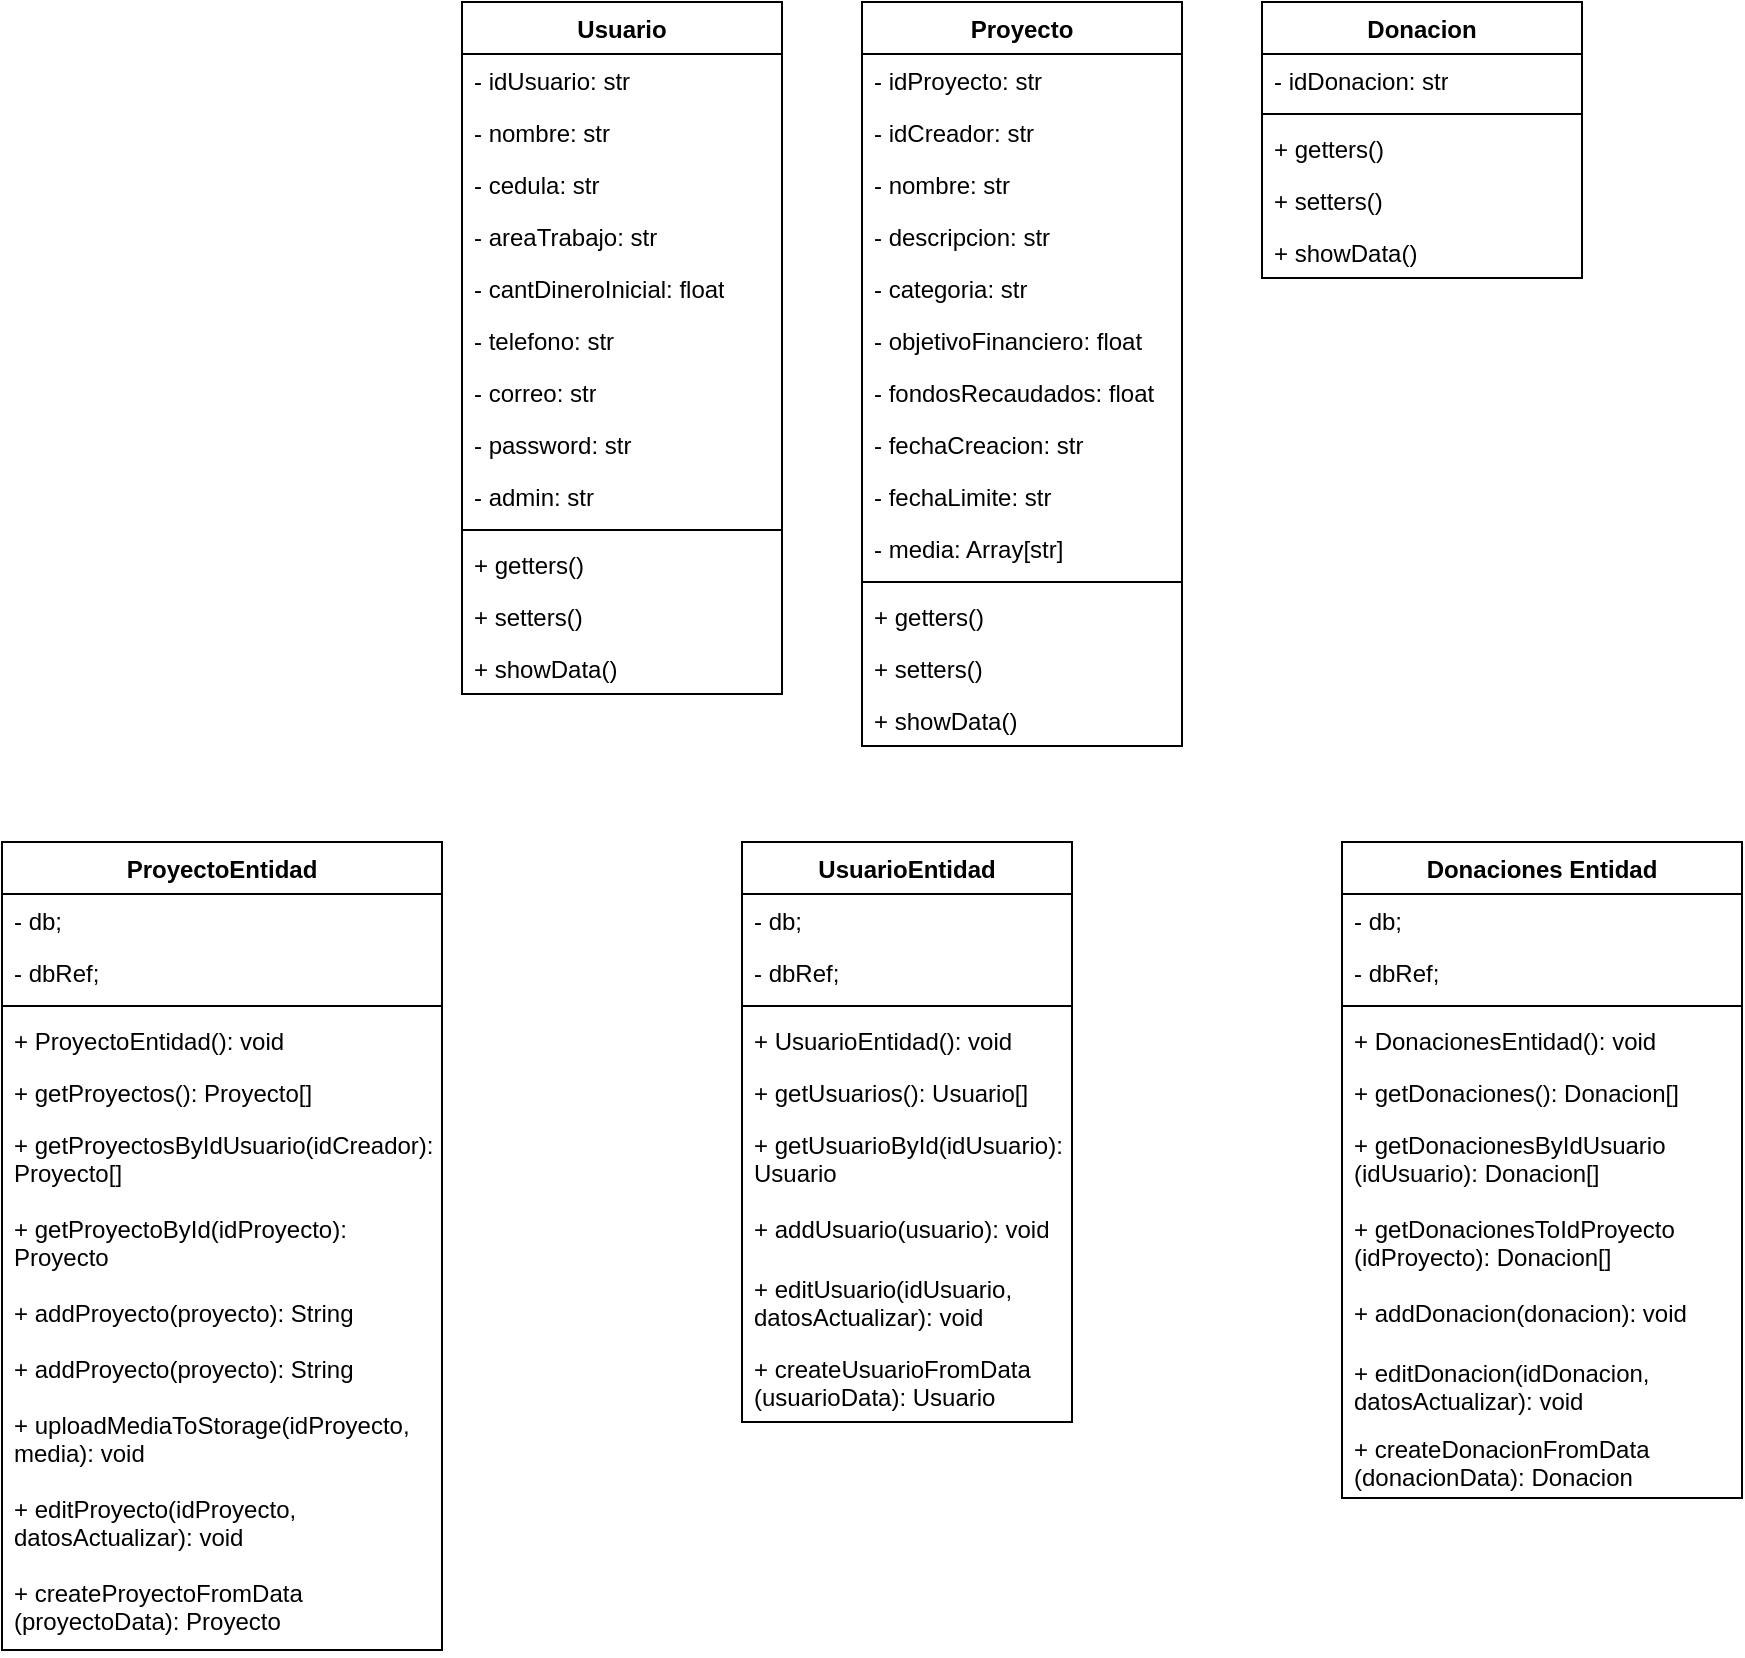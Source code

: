 <mxfile version="24.7.14">
  <diagram name="Página-1" id="HS6udY_lOFxUJa6-CRWq">
    <mxGraphModel dx="1008" dy="547" grid="1" gridSize="10" guides="1" tooltips="1" connect="1" arrows="1" fold="1" page="1" pageScale="1" pageWidth="1169" pageHeight="827" math="0" shadow="0">
      <root>
        <mxCell id="0" />
        <mxCell id="1" parent="0" />
        <mxCell id="MgPE77rhQjkVHFjTts4D-5" value="ProyectoEntidad" style="swimlane;fontStyle=1;align=center;verticalAlign=top;childLayout=stackLayout;horizontal=1;startSize=26;horizontalStack=0;resizeParent=1;resizeParentMax=0;resizeLast=0;collapsible=1;marginBottom=0;whiteSpace=wrap;html=1;" vertex="1" parent="1">
          <mxGeometry x="50" y="580" width="220" height="404" as="geometry" />
        </mxCell>
        <mxCell id="MgPE77rhQjkVHFjTts4D-17" value="- db;" style="text;strokeColor=none;fillColor=none;align=left;verticalAlign=top;spacingLeft=4;spacingRight=4;overflow=hidden;rotatable=0;points=[[0,0.5],[1,0.5]];portConstraint=eastwest;whiteSpace=wrap;html=1;" vertex="1" parent="MgPE77rhQjkVHFjTts4D-5">
          <mxGeometry y="26" width="220" height="26" as="geometry" />
        </mxCell>
        <mxCell id="MgPE77rhQjkVHFjTts4D-6" value="- dbRef;" style="text;strokeColor=none;fillColor=none;align=left;verticalAlign=top;spacingLeft=4;spacingRight=4;overflow=hidden;rotatable=0;points=[[0,0.5],[1,0.5]];portConstraint=eastwest;whiteSpace=wrap;html=1;" vertex="1" parent="MgPE77rhQjkVHFjTts4D-5">
          <mxGeometry y="52" width="220" height="26" as="geometry" />
        </mxCell>
        <mxCell id="MgPE77rhQjkVHFjTts4D-7" value="" style="line;strokeWidth=1;fillColor=none;align=left;verticalAlign=middle;spacingTop=-1;spacingLeft=3;spacingRight=3;rotatable=0;labelPosition=right;points=[];portConstraint=eastwest;strokeColor=inherit;" vertex="1" parent="MgPE77rhQjkVHFjTts4D-5">
          <mxGeometry y="78" width="220" height="8" as="geometry" />
        </mxCell>
        <mxCell id="MgPE77rhQjkVHFjTts4D-8" value="+ ProyectoEntidad(): void" style="text;strokeColor=none;fillColor=none;align=left;verticalAlign=top;spacingLeft=4;spacingRight=4;overflow=hidden;rotatable=0;points=[[0,0.5],[1,0.5]];portConstraint=eastwest;whiteSpace=wrap;html=1;" vertex="1" parent="MgPE77rhQjkVHFjTts4D-5">
          <mxGeometry y="86" width="220" height="26" as="geometry" />
        </mxCell>
        <mxCell id="MgPE77rhQjkVHFjTts4D-29" value="+ getProyectos(): Proyecto[]" style="text;strokeColor=none;fillColor=none;align=left;verticalAlign=top;spacingLeft=4;spacingRight=4;overflow=hidden;rotatable=0;points=[[0,0.5],[1,0.5]];portConstraint=eastwest;whiteSpace=wrap;html=1;" vertex="1" parent="MgPE77rhQjkVHFjTts4D-5">
          <mxGeometry y="112" width="220" height="26" as="geometry" />
        </mxCell>
        <mxCell id="MgPE77rhQjkVHFjTts4D-30" value="+ getProyectosByIdUsuario(idCreador): Proyecto[]" style="text;strokeColor=none;fillColor=none;align=left;verticalAlign=top;spacingLeft=4;spacingRight=4;overflow=hidden;rotatable=0;points=[[0,0.5],[1,0.5]];portConstraint=eastwest;whiteSpace=wrap;html=1;" vertex="1" parent="MgPE77rhQjkVHFjTts4D-5">
          <mxGeometry y="138" width="220" height="42" as="geometry" />
        </mxCell>
        <mxCell id="MgPE77rhQjkVHFjTts4D-28" value="+ getProyectoById(idProyecto): Proyecto" style="text;strokeColor=none;fillColor=none;align=left;verticalAlign=top;spacingLeft=4;spacingRight=4;overflow=hidden;rotatable=0;points=[[0,0.5],[1,0.5]];portConstraint=eastwest;whiteSpace=wrap;html=1;" vertex="1" parent="MgPE77rhQjkVHFjTts4D-5">
          <mxGeometry y="180" width="220" height="42" as="geometry" />
        </mxCell>
        <mxCell id="MgPE77rhQjkVHFjTts4D-32" value="+ addProyecto(proyecto): String" style="text;strokeColor=none;fillColor=none;align=left;verticalAlign=top;spacingLeft=4;spacingRight=4;overflow=hidden;rotatable=0;points=[[0,0.5],[1,0.5]];portConstraint=eastwest;whiteSpace=wrap;html=1;" vertex="1" parent="MgPE77rhQjkVHFjTts4D-5">
          <mxGeometry y="222" width="220" height="28" as="geometry" />
        </mxCell>
        <mxCell id="MgPE77rhQjkVHFjTts4D-31" value="+ addProyecto(proyecto): String" style="text;strokeColor=none;fillColor=none;align=left;verticalAlign=top;spacingLeft=4;spacingRight=4;overflow=hidden;rotatable=0;points=[[0,0.5],[1,0.5]];portConstraint=eastwest;whiteSpace=wrap;html=1;" vertex="1" parent="MgPE77rhQjkVHFjTts4D-5">
          <mxGeometry y="250" width="220" height="28" as="geometry" />
        </mxCell>
        <mxCell id="MgPE77rhQjkVHFjTts4D-33" value="+ uploadMediaToStorage(idProyecto, media): void" style="text;strokeColor=none;fillColor=none;align=left;verticalAlign=top;spacingLeft=4;spacingRight=4;overflow=hidden;rotatable=0;points=[[0,0.5],[1,0.5]];portConstraint=eastwest;whiteSpace=wrap;html=1;" vertex="1" parent="MgPE77rhQjkVHFjTts4D-5">
          <mxGeometry y="278" width="220" height="42" as="geometry" />
        </mxCell>
        <mxCell id="MgPE77rhQjkVHFjTts4D-34" value="+ editProyecto(idProyecto, datosActualizar): void" style="text;strokeColor=none;fillColor=none;align=left;verticalAlign=top;spacingLeft=4;spacingRight=4;overflow=hidden;rotatable=0;points=[[0,0.5],[1,0.5]];portConstraint=eastwest;whiteSpace=wrap;html=1;" vertex="1" parent="MgPE77rhQjkVHFjTts4D-5">
          <mxGeometry y="320" width="220" height="42" as="geometry" />
        </mxCell>
        <mxCell id="MgPE77rhQjkVHFjTts4D-35" value="+ createProyectoFromData (proyectoData): Proyecto" style="text;strokeColor=none;fillColor=none;align=left;verticalAlign=top;spacingLeft=4;spacingRight=4;overflow=hidden;rotatable=0;points=[[0,0.5],[1,0.5]];portConstraint=eastwest;whiteSpace=wrap;html=1;" vertex="1" parent="MgPE77rhQjkVHFjTts4D-5">
          <mxGeometry y="362" width="220" height="42" as="geometry" />
        </mxCell>
        <mxCell id="MgPE77rhQjkVHFjTts4D-18" value="UsuarioEntidad" style="swimlane;fontStyle=1;align=center;verticalAlign=top;childLayout=stackLayout;horizontal=1;startSize=26;horizontalStack=0;resizeParent=1;resizeParentMax=0;resizeLast=0;collapsible=1;marginBottom=0;whiteSpace=wrap;html=1;" vertex="1" parent="1">
          <mxGeometry x="420" y="580" width="165" height="290" as="geometry" />
        </mxCell>
        <mxCell id="MgPE77rhQjkVHFjTts4D-19" value="- db;" style="text;strokeColor=none;fillColor=none;align=left;verticalAlign=top;spacingLeft=4;spacingRight=4;overflow=hidden;rotatable=0;points=[[0,0.5],[1,0.5]];portConstraint=eastwest;whiteSpace=wrap;html=1;" vertex="1" parent="MgPE77rhQjkVHFjTts4D-18">
          <mxGeometry y="26" width="165" height="26" as="geometry" />
        </mxCell>
        <mxCell id="MgPE77rhQjkVHFjTts4D-20" value="- dbRef;" style="text;strokeColor=none;fillColor=none;align=left;verticalAlign=top;spacingLeft=4;spacingRight=4;overflow=hidden;rotatable=0;points=[[0,0.5],[1,0.5]];portConstraint=eastwest;whiteSpace=wrap;html=1;" vertex="1" parent="MgPE77rhQjkVHFjTts4D-18">
          <mxGeometry y="52" width="165" height="26" as="geometry" />
        </mxCell>
        <mxCell id="MgPE77rhQjkVHFjTts4D-21" value="" style="line;strokeWidth=1;fillColor=none;align=left;verticalAlign=middle;spacingTop=-1;spacingLeft=3;spacingRight=3;rotatable=0;labelPosition=right;points=[];portConstraint=eastwest;strokeColor=inherit;" vertex="1" parent="MgPE77rhQjkVHFjTts4D-18">
          <mxGeometry y="78" width="165" height="8" as="geometry" />
        </mxCell>
        <mxCell id="MgPE77rhQjkVHFjTts4D-36" value="+ UsuarioEntidad(): void" style="text;strokeColor=none;fillColor=none;align=left;verticalAlign=top;spacingLeft=4;spacingRight=4;overflow=hidden;rotatable=0;points=[[0,0.5],[1,0.5]];portConstraint=eastwest;whiteSpace=wrap;html=1;" vertex="1" parent="MgPE77rhQjkVHFjTts4D-18">
          <mxGeometry y="86" width="165" height="26" as="geometry" />
        </mxCell>
        <mxCell id="MgPE77rhQjkVHFjTts4D-22" value="+ getUsuarios(): Usuario[]" style="text;strokeColor=none;fillColor=none;align=left;verticalAlign=top;spacingLeft=4;spacingRight=4;overflow=hidden;rotatable=0;points=[[0,0.5],[1,0.5]];portConstraint=eastwest;whiteSpace=wrap;html=1;" vertex="1" parent="MgPE77rhQjkVHFjTts4D-18">
          <mxGeometry y="112" width="165" height="26" as="geometry" />
        </mxCell>
        <mxCell id="MgPE77rhQjkVHFjTts4D-38" value="+ getUsuarioById(idUsuario): Usuario" style="text;strokeColor=none;fillColor=none;align=left;verticalAlign=top;spacingLeft=4;spacingRight=4;overflow=hidden;rotatable=0;points=[[0,0.5],[1,0.5]];portConstraint=eastwest;whiteSpace=wrap;html=1;" vertex="1" parent="MgPE77rhQjkVHFjTts4D-18">
          <mxGeometry y="138" width="165" height="42" as="geometry" />
        </mxCell>
        <mxCell id="MgPE77rhQjkVHFjTts4D-39" value="+ addUsuario(usuario): void" style="text;strokeColor=none;fillColor=none;align=left;verticalAlign=top;spacingLeft=4;spacingRight=4;overflow=hidden;rotatable=0;points=[[0,0.5],[1,0.5]];portConstraint=eastwest;whiteSpace=wrap;html=1;" vertex="1" parent="MgPE77rhQjkVHFjTts4D-18">
          <mxGeometry y="180" width="165" height="30" as="geometry" />
        </mxCell>
        <mxCell id="MgPE77rhQjkVHFjTts4D-40" value="+ editUsuario(idUsuario, datosActualizar): void" style="text;strokeColor=none;fillColor=none;align=left;verticalAlign=top;spacingLeft=4;spacingRight=4;overflow=hidden;rotatable=0;points=[[0,0.5],[1,0.5]];portConstraint=eastwest;whiteSpace=wrap;html=1;" vertex="1" parent="MgPE77rhQjkVHFjTts4D-18">
          <mxGeometry y="210" width="165" height="40" as="geometry" />
        </mxCell>
        <mxCell id="MgPE77rhQjkVHFjTts4D-37" value="+ createUsuarioFromData (usuarioData): Usuario" style="text;strokeColor=none;fillColor=none;align=left;verticalAlign=top;spacingLeft=4;spacingRight=4;overflow=hidden;rotatable=0;points=[[0,0.5],[1,0.5]];portConstraint=eastwest;whiteSpace=wrap;html=1;" vertex="1" parent="MgPE77rhQjkVHFjTts4D-18">
          <mxGeometry y="250" width="165" height="40" as="geometry" />
        </mxCell>
        <mxCell id="MgPE77rhQjkVHFjTts4D-23" value="Donaciones Entidad" style="swimlane;fontStyle=1;align=center;verticalAlign=top;childLayout=stackLayout;horizontal=1;startSize=26;horizontalStack=0;resizeParent=1;resizeParentMax=0;resizeLast=0;collapsible=1;marginBottom=0;whiteSpace=wrap;html=1;" vertex="1" parent="1">
          <mxGeometry x="720" y="580" width="200" height="328" as="geometry" />
        </mxCell>
        <mxCell id="MgPE77rhQjkVHFjTts4D-24" value="- db;" style="text;strokeColor=none;fillColor=none;align=left;verticalAlign=top;spacingLeft=4;spacingRight=4;overflow=hidden;rotatable=0;points=[[0,0.5],[1,0.5]];portConstraint=eastwest;whiteSpace=wrap;html=1;" vertex="1" parent="MgPE77rhQjkVHFjTts4D-23">
          <mxGeometry y="26" width="200" height="26" as="geometry" />
        </mxCell>
        <mxCell id="MgPE77rhQjkVHFjTts4D-25" value="- dbRef;" style="text;strokeColor=none;fillColor=none;align=left;verticalAlign=top;spacingLeft=4;spacingRight=4;overflow=hidden;rotatable=0;points=[[0,0.5],[1,0.5]];portConstraint=eastwest;whiteSpace=wrap;html=1;" vertex="1" parent="MgPE77rhQjkVHFjTts4D-23">
          <mxGeometry y="52" width="200" height="26" as="geometry" />
        </mxCell>
        <mxCell id="MgPE77rhQjkVHFjTts4D-26" value="" style="line;strokeWidth=1;fillColor=none;align=left;verticalAlign=middle;spacingTop=-1;spacingLeft=3;spacingRight=3;rotatable=0;labelPosition=right;points=[];portConstraint=eastwest;strokeColor=inherit;" vertex="1" parent="MgPE77rhQjkVHFjTts4D-23">
          <mxGeometry y="78" width="200" height="8" as="geometry" />
        </mxCell>
        <mxCell id="MgPE77rhQjkVHFjTts4D-27" value="+ DonacionesEntidad(): void" style="text;strokeColor=none;fillColor=none;align=left;verticalAlign=top;spacingLeft=4;spacingRight=4;overflow=hidden;rotatable=0;points=[[0,0.5],[1,0.5]];portConstraint=eastwest;whiteSpace=wrap;html=1;" vertex="1" parent="MgPE77rhQjkVHFjTts4D-23">
          <mxGeometry y="86" width="200" height="26" as="geometry" />
        </mxCell>
        <mxCell id="MgPE77rhQjkVHFjTts4D-42" value="+ getDonaciones(): Donacion[]" style="text;strokeColor=none;fillColor=none;align=left;verticalAlign=top;spacingLeft=4;spacingRight=4;overflow=hidden;rotatable=0;points=[[0,0.5],[1,0.5]];portConstraint=eastwest;whiteSpace=wrap;html=1;" vertex="1" parent="MgPE77rhQjkVHFjTts4D-23">
          <mxGeometry y="112" width="200" height="26" as="geometry" />
        </mxCell>
        <mxCell id="MgPE77rhQjkVHFjTts4D-41" value="+ getDonacionesByIdUsuario (idUsuario): Donacion[]" style="text;strokeColor=none;fillColor=none;align=left;verticalAlign=top;spacingLeft=4;spacingRight=4;overflow=hidden;rotatable=0;points=[[0,0.5],[1,0.5]];portConstraint=eastwest;whiteSpace=wrap;html=1;" vertex="1" parent="MgPE77rhQjkVHFjTts4D-23">
          <mxGeometry y="138" width="200" height="42" as="geometry" />
        </mxCell>
        <mxCell id="MgPE77rhQjkVHFjTts4D-43" value="+ getDonacionesToIdProyecto (idProyecto): Donacion[]" style="text;strokeColor=none;fillColor=none;align=left;verticalAlign=top;spacingLeft=4;spacingRight=4;overflow=hidden;rotatable=0;points=[[0,0.5],[1,0.5]];portConstraint=eastwest;whiteSpace=wrap;html=1;" vertex="1" parent="MgPE77rhQjkVHFjTts4D-23">
          <mxGeometry y="180" width="200" height="42" as="geometry" />
        </mxCell>
        <mxCell id="MgPE77rhQjkVHFjTts4D-44" value="+ addDonacion(donacion): void" style="text;strokeColor=none;fillColor=none;align=left;verticalAlign=top;spacingLeft=4;spacingRight=4;overflow=hidden;rotatable=0;points=[[0,0.5],[1,0.5]];portConstraint=eastwest;whiteSpace=wrap;html=1;" vertex="1" parent="MgPE77rhQjkVHFjTts4D-23">
          <mxGeometry y="222" width="200" height="30" as="geometry" />
        </mxCell>
        <mxCell id="MgPE77rhQjkVHFjTts4D-45" value="+ editDonacion(idDonacion, datosActualizar): void" style="text;strokeColor=none;fillColor=none;align=left;verticalAlign=top;spacingLeft=4;spacingRight=4;overflow=hidden;rotatable=0;points=[[0,0.5],[1,0.5]];portConstraint=eastwest;whiteSpace=wrap;html=1;" vertex="1" parent="MgPE77rhQjkVHFjTts4D-23">
          <mxGeometry y="252" width="200" height="38" as="geometry" />
        </mxCell>
        <mxCell id="MgPE77rhQjkVHFjTts4D-46" value="+ createDonacionFromData (donacionData): Donacion" style="text;strokeColor=none;fillColor=none;align=left;verticalAlign=top;spacingLeft=4;spacingRight=4;overflow=hidden;rotatable=0;points=[[0,0.5],[1,0.5]];portConstraint=eastwest;whiteSpace=wrap;html=1;" vertex="1" parent="MgPE77rhQjkVHFjTts4D-23">
          <mxGeometry y="290" width="200" height="38" as="geometry" />
        </mxCell>
        <mxCell id="MgPE77rhQjkVHFjTts4D-47" value="Usuario" style="swimlane;fontStyle=1;align=center;verticalAlign=top;childLayout=stackLayout;horizontal=1;startSize=26;horizontalStack=0;resizeParent=1;resizeParentMax=0;resizeLast=0;collapsible=1;marginBottom=0;whiteSpace=wrap;html=1;" vertex="1" parent="1">
          <mxGeometry x="280" y="160" width="160" height="346" as="geometry" />
        </mxCell>
        <mxCell id="MgPE77rhQjkVHFjTts4D-75" value="- idUsuario: str" style="text;strokeColor=none;fillColor=none;align=left;verticalAlign=top;spacingLeft=4;spacingRight=4;overflow=hidden;rotatable=0;points=[[0,0.5],[1,0.5]];portConstraint=eastwest;whiteSpace=wrap;html=1;" vertex="1" parent="MgPE77rhQjkVHFjTts4D-47">
          <mxGeometry y="26" width="160" height="26" as="geometry" />
        </mxCell>
        <mxCell id="MgPE77rhQjkVHFjTts4D-76" value="- nombre: str" style="text;strokeColor=none;fillColor=none;align=left;verticalAlign=top;spacingLeft=4;spacingRight=4;overflow=hidden;rotatable=0;points=[[0,0.5],[1,0.5]];portConstraint=eastwest;whiteSpace=wrap;html=1;" vertex="1" parent="MgPE77rhQjkVHFjTts4D-47">
          <mxGeometry y="52" width="160" height="26" as="geometry" />
        </mxCell>
        <mxCell id="MgPE77rhQjkVHFjTts4D-77" value="- cedula: str" style="text;strokeColor=none;fillColor=none;align=left;verticalAlign=top;spacingLeft=4;spacingRight=4;overflow=hidden;rotatable=0;points=[[0,0.5],[1,0.5]];portConstraint=eastwest;whiteSpace=wrap;html=1;" vertex="1" parent="MgPE77rhQjkVHFjTts4D-47">
          <mxGeometry y="78" width="160" height="26" as="geometry" />
        </mxCell>
        <mxCell id="MgPE77rhQjkVHFjTts4D-78" value="- areaTrabajo: str" style="text;strokeColor=none;fillColor=none;align=left;verticalAlign=top;spacingLeft=4;spacingRight=4;overflow=hidden;rotatable=0;points=[[0,0.5],[1,0.5]];portConstraint=eastwest;whiteSpace=wrap;html=1;" vertex="1" parent="MgPE77rhQjkVHFjTts4D-47">
          <mxGeometry y="104" width="160" height="26" as="geometry" />
        </mxCell>
        <mxCell id="MgPE77rhQjkVHFjTts4D-79" value="- cantDineroInicial: float" style="text;strokeColor=none;fillColor=none;align=left;verticalAlign=top;spacingLeft=4;spacingRight=4;overflow=hidden;rotatable=0;points=[[0,0.5],[1,0.5]];portConstraint=eastwest;whiteSpace=wrap;html=1;" vertex="1" parent="MgPE77rhQjkVHFjTts4D-47">
          <mxGeometry y="130" width="160" height="26" as="geometry" />
        </mxCell>
        <mxCell id="MgPE77rhQjkVHFjTts4D-80" value="- telefono: str" style="text;strokeColor=none;fillColor=none;align=left;verticalAlign=top;spacingLeft=4;spacingRight=4;overflow=hidden;rotatable=0;points=[[0,0.5],[1,0.5]];portConstraint=eastwest;whiteSpace=wrap;html=1;" vertex="1" parent="MgPE77rhQjkVHFjTts4D-47">
          <mxGeometry y="156" width="160" height="26" as="geometry" />
        </mxCell>
        <mxCell id="MgPE77rhQjkVHFjTts4D-81" value="- correo: str" style="text;strokeColor=none;fillColor=none;align=left;verticalAlign=top;spacingLeft=4;spacingRight=4;overflow=hidden;rotatable=0;points=[[0,0.5],[1,0.5]];portConstraint=eastwest;whiteSpace=wrap;html=1;" vertex="1" parent="MgPE77rhQjkVHFjTts4D-47">
          <mxGeometry y="182" width="160" height="26" as="geometry" />
        </mxCell>
        <mxCell id="MgPE77rhQjkVHFjTts4D-82" value="- password: str" style="text;strokeColor=none;fillColor=none;align=left;verticalAlign=top;spacingLeft=4;spacingRight=4;overflow=hidden;rotatable=0;points=[[0,0.5],[1,0.5]];portConstraint=eastwest;whiteSpace=wrap;html=1;" vertex="1" parent="MgPE77rhQjkVHFjTts4D-47">
          <mxGeometry y="208" width="160" height="26" as="geometry" />
        </mxCell>
        <mxCell id="MgPE77rhQjkVHFjTts4D-48" value="- admin: str" style="text;strokeColor=none;fillColor=none;align=left;verticalAlign=top;spacingLeft=4;spacingRight=4;overflow=hidden;rotatable=0;points=[[0,0.5],[1,0.5]];portConstraint=eastwest;whiteSpace=wrap;html=1;" vertex="1" parent="MgPE77rhQjkVHFjTts4D-47">
          <mxGeometry y="234" width="160" height="26" as="geometry" />
        </mxCell>
        <mxCell id="MgPE77rhQjkVHFjTts4D-49" value="" style="line;strokeWidth=1;fillColor=none;align=left;verticalAlign=middle;spacingTop=-1;spacingLeft=3;spacingRight=3;rotatable=0;labelPosition=right;points=[];portConstraint=eastwest;strokeColor=inherit;" vertex="1" parent="MgPE77rhQjkVHFjTts4D-47">
          <mxGeometry y="260" width="160" height="8" as="geometry" />
        </mxCell>
        <mxCell id="MgPE77rhQjkVHFjTts4D-51" value="+ getters()" style="text;strokeColor=none;fillColor=none;align=left;verticalAlign=top;spacingLeft=4;spacingRight=4;overflow=hidden;rotatable=0;points=[[0,0.5],[1,0.5]];portConstraint=eastwest;whiteSpace=wrap;html=1;" vertex="1" parent="MgPE77rhQjkVHFjTts4D-47">
          <mxGeometry y="268" width="160" height="26" as="geometry" />
        </mxCell>
        <mxCell id="MgPE77rhQjkVHFjTts4D-52" value="+ setters()" style="text;strokeColor=none;fillColor=none;align=left;verticalAlign=top;spacingLeft=4;spacingRight=4;overflow=hidden;rotatable=0;points=[[0,0.5],[1,0.5]];portConstraint=eastwest;whiteSpace=wrap;html=1;" vertex="1" parent="MgPE77rhQjkVHFjTts4D-47">
          <mxGeometry y="294" width="160" height="26" as="geometry" />
        </mxCell>
        <mxCell id="MgPE77rhQjkVHFjTts4D-50" value="+ showData()" style="text;strokeColor=none;fillColor=none;align=left;verticalAlign=top;spacingLeft=4;spacingRight=4;overflow=hidden;rotatable=0;points=[[0,0.5],[1,0.5]];portConstraint=eastwest;whiteSpace=wrap;html=1;" vertex="1" parent="MgPE77rhQjkVHFjTts4D-47">
          <mxGeometry y="320" width="160" height="26" as="geometry" />
        </mxCell>
        <mxCell id="MgPE77rhQjkVHFjTts4D-53" value="Proyecto" style="swimlane;fontStyle=1;align=center;verticalAlign=top;childLayout=stackLayout;horizontal=1;startSize=26;horizontalStack=0;resizeParent=1;resizeParentMax=0;resizeLast=0;collapsible=1;marginBottom=0;whiteSpace=wrap;html=1;" vertex="1" parent="1">
          <mxGeometry x="480" y="160" width="160" height="372" as="geometry" />
        </mxCell>
        <mxCell id="MgPE77rhQjkVHFjTts4D-66" value="- idProyecto: str" style="text;strokeColor=none;fillColor=none;align=left;verticalAlign=top;spacingLeft=4;spacingRight=4;overflow=hidden;rotatable=0;points=[[0,0.5],[1,0.5]];portConstraint=eastwest;whiteSpace=wrap;html=1;" vertex="1" parent="MgPE77rhQjkVHFjTts4D-53">
          <mxGeometry y="26" width="160" height="26" as="geometry" />
        </mxCell>
        <mxCell id="MgPE77rhQjkVHFjTts4D-67" value="- idCreador: str" style="text;strokeColor=none;fillColor=none;align=left;verticalAlign=top;spacingLeft=4;spacingRight=4;overflow=hidden;rotatable=0;points=[[0,0.5],[1,0.5]];portConstraint=eastwest;whiteSpace=wrap;html=1;" vertex="1" parent="MgPE77rhQjkVHFjTts4D-53">
          <mxGeometry y="52" width="160" height="26" as="geometry" />
        </mxCell>
        <mxCell id="MgPE77rhQjkVHFjTts4D-68" value="- nombre: str" style="text;strokeColor=none;fillColor=none;align=left;verticalAlign=top;spacingLeft=4;spacingRight=4;overflow=hidden;rotatable=0;points=[[0,0.5],[1,0.5]];portConstraint=eastwest;whiteSpace=wrap;html=1;" vertex="1" parent="MgPE77rhQjkVHFjTts4D-53">
          <mxGeometry y="78" width="160" height="26" as="geometry" />
        </mxCell>
        <mxCell id="MgPE77rhQjkVHFjTts4D-69" value="- descripcion: str" style="text;strokeColor=none;fillColor=none;align=left;verticalAlign=top;spacingLeft=4;spacingRight=4;overflow=hidden;rotatable=0;points=[[0,0.5],[1,0.5]];portConstraint=eastwest;whiteSpace=wrap;html=1;" vertex="1" parent="MgPE77rhQjkVHFjTts4D-53">
          <mxGeometry y="104" width="160" height="26" as="geometry" />
        </mxCell>
        <mxCell id="MgPE77rhQjkVHFjTts4D-70" value="- categoria: str" style="text;strokeColor=none;fillColor=none;align=left;verticalAlign=top;spacingLeft=4;spacingRight=4;overflow=hidden;rotatable=0;points=[[0,0.5],[1,0.5]];portConstraint=eastwest;whiteSpace=wrap;html=1;" vertex="1" parent="MgPE77rhQjkVHFjTts4D-53">
          <mxGeometry y="130" width="160" height="26" as="geometry" />
        </mxCell>
        <mxCell id="MgPE77rhQjkVHFjTts4D-71" value="- objetivoFinanciero: float" style="text;strokeColor=none;fillColor=none;align=left;verticalAlign=top;spacingLeft=4;spacingRight=4;overflow=hidden;rotatable=0;points=[[0,0.5],[1,0.5]];portConstraint=eastwest;whiteSpace=wrap;html=1;" vertex="1" parent="MgPE77rhQjkVHFjTts4D-53">
          <mxGeometry y="156" width="160" height="26" as="geometry" />
        </mxCell>
        <mxCell id="MgPE77rhQjkVHFjTts4D-72" value="- fondosRecaudados: float" style="text;strokeColor=none;fillColor=none;align=left;verticalAlign=top;spacingLeft=4;spacingRight=4;overflow=hidden;rotatable=0;points=[[0,0.5],[1,0.5]];portConstraint=eastwest;whiteSpace=wrap;html=1;" vertex="1" parent="MgPE77rhQjkVHFjTts4D-53">
          <mxGeometry y="182" width="160" height="26" as="geometry" />
        </mxCell>
        <mxCell id="MgPE77rhQjkVHFjTts4D-73" value="- fechaCreacion: str" style="text;strokeColor=none;fillColor=none;align=left;verticalAlign=top;spacingLeft=4;spacingRight=4;overflow=hidden;rotatable=0;points=[[0,0.5],[1,0.5]];portConstraint=eastwest;whiteSpace=wrap;html=1;" vertex="1" parent="MgPE77rhQjkVHFjTts4D-53">
          <mxGeometry y="208" width="160" height="26" as="geometry" />
        </mxCell>
        <mxCell id="MgPE77rhQjkVHFjTts4D-74" value="- fechaLimite: str" style="text;strokeColor=none;fillColor=none;align=left;verticalAlign=top;spacingLeft=4;spacingRight=4;overflow=hidden;rotatable=0;points=[[0,0.5],[1,0.5]];portConstraint=eastwest;whiteSpace=wrap;html=1;" vertex="1" parent="MgPE77rhQjkVHFjTts4D-53">
          <mxGeometry y="234" width="160" height="26" as="geometry" />
        </mxCell>
        <mxCell id="MgPE77rhQjkVHFjTts4D-54" value="- media: Array[str]" style="text;strokeColor=none;fillColor=none;align=left;verticalAlign=top;spacingLeft=4;spacingRight=4;overflow=hidden;rotatable=0;points=[[0,0.5],[1,0.5]];portConstraint=eastwest;whiteSpace=wrap;html=1;" vertex="1" parent="MgPE77rhQjkVHFjTts4D-53">
          <mxGeometry y="260" width="160" height="26" as="geometry" />
        </mxCell>
        <mxCell id="MgPE77rhQjkVHFjTts4D-55" value="" style="line;strokeWidth=1;fillColor=none;align=left;verticalAlign=middle;spacingTop=-1;spacingLeft=3;spacingRight=3;rotatable=0;labelPosition=right;points=[];portConstraint=eastwest;strokeColor=inherit;" vertex="1" parent="MgPE77rhQjkVHFjTts4D-53">
          <mxGeometry y="286" width="160" height="8" as="geometry" />
        </mxCell>
        <mxCell id="MgPE77rhQjkVHFjTts4D-56" value="+ getters()" style="text;strokeColor=none;fillColor=none;align=left;verticalAlign=top;spacingLeft=4;spacingRight=4;overflow=hidden;rotatable=0;points=[[0,0.5],[1,0.5]];portConstraint=eastwest;whiteSpace=wrap;html=1;" vertex="1" parent="MgPE77rhQjkVHFjTts4D-53">
          <mxGeometry y="294" width="160" height="26" as="geometry" />
        </mxCell>
        <mxCell id="MgPE77rhQjkVHFjTts4D-57" value="+ setters()" style="text;strokeColor=none;fillColor=none;align=left;verticalAlign=top;spacingLeft=4;spacingRight=4;overflow=hidden;rotatable=0;points=[[0,0.5],[1,0.5]];portConstraint=eastwest;whiteSpace=wrap;html=1;" vertex="1" parent="MgPE77rhQjkVHFjTts4D-53">
          <mxGeometry y="320" width="160" height="26" as="geometry" />
        </mxCell>
        <mxCell id="MgPE77rhQjkVHFjTts4D-58" value="+ showData()" style="text;strokeColor=none;fillColor=none;align=left;verticalAlign=top;spacingLeft=4;spacingRight=4;overflow=hidden;rotatable=0;points=[[0,0.5],[1,0.5]];portConstraint=eastwest;whiteSpace=wrap;html=1;" vertex="1" parent="MgPE77rhQjkVHFjTts4D-53">
          <mxGeometry y="346" width="160" height="26" as="geometry" />
        </mxCell>
        <mxCell id="MgPE77rhQjkVHFjTts4D-59" value="Donacion" style="swimlane;fontStyle=1;align=center;verticalAlign=top;childLayout=stackLayout;horizontal=1;startSize=26;horizontalStack=0;resizeParent=1;resizeParentMax=0;resizeLast=0;collapsible=1;marginBottom=0;whiteSpace=wrap;html=1;" vertex="1" parent="1">
          <mxGeometry x="680" y="160" width="160" height="138" as="geometry" />
        </mxCell>
        <mxCell id="MgPE77rhQjkVHFjTts4D-60" value="- idDonacion: str" style="text;strokeColor=none;fillColor=none;align=left;verticalAlign=top;spacingLeft=4;spacingRight=4;overflow=hidden;rotatable=0;points=[[0,0.5],[1,0.5]];portConstraint=eastwest;whiteSpace=wrap;html=1;" vertex="1" parent="MgPE77rhQjkVHFjTts4D-59">
          <mxGeometry y="26" width="160" height="26" as="geometry" />
        </mxCell>
        <mxCell id="MgPE77rhQjkVHFjTts4D-61" value="" style="line;strokeWidth=1;fillColor=none;align=left;verticalAlign=middle;spacingTop=-1;spacingLeft=3;spacingRight=3;rotatable=0;labelPosition=right;points=[];portConstraint=eastwest;strokeColor=inherit;" vertex="1" parent="MgPE77rhQjkVHFjTts4D-59">
          <mxGeometry y="52" width="160" height="8" as="geometry" />
        </mxCell>
        <mxCell id="MgPE77rhQjkVHFjTts4D-62" value="+ getters()" style="text;strokeColor=none;fillColor=none;align=left;verticalAlign=top;spacingLeft=4;spacingRight=4;overflow=hidden;rotatable=0;points=[[0,0.5],[1,0.5]];portConstraint=eastwest;whiteSpace=wrap;html=1;" vertex="1" parent="MgPE77rhQjkVHFjTts4D-59">
          <mxGeometry y="60" width="160" height="26" as="geometry" />
        </mxCell>
        <mxCell id="MgPE77rhQjkVHFjTts4D-63" value="+ setters()" style="text;strokeColor=none;fillColor=none;align=left;verticalAlign=top;spacingLeft=4;spacingRight=4;overflow=hidden;rotatable=0;points=[[0,0.5],[1,0.5]];portConstraint=eastwest;whiteSpace=wrap;html=1;" vertex="1" parent="MgPE77rhQjkVHFjTts4D-59">
          <mxGeometry y="86" width="160" height="26" as="geometry" />
        </mxCell>
        <mxCell id="MgPE77rhQjkVHFjTts4D-64" value="+ showData()" style="text;strokeColor=none;fillColor=none;align=left;verticalAlign=top;spacingLeft=4;spacingRight=4;overflow=hidden;rotatable=0;points=[[0,0.5],[1,0.5]];portConstraint=eastwest;whiteSpace=wrap;html=1;" vertex="1" parent="MgPE77rhQjkVHFjTts4D-59">
          <mxGeometry y="112" width="160" height="26" as="geometry" />
        </mxCell>
      </root>
    </mxGraphModel>
  </diagram>
</mxfile>
